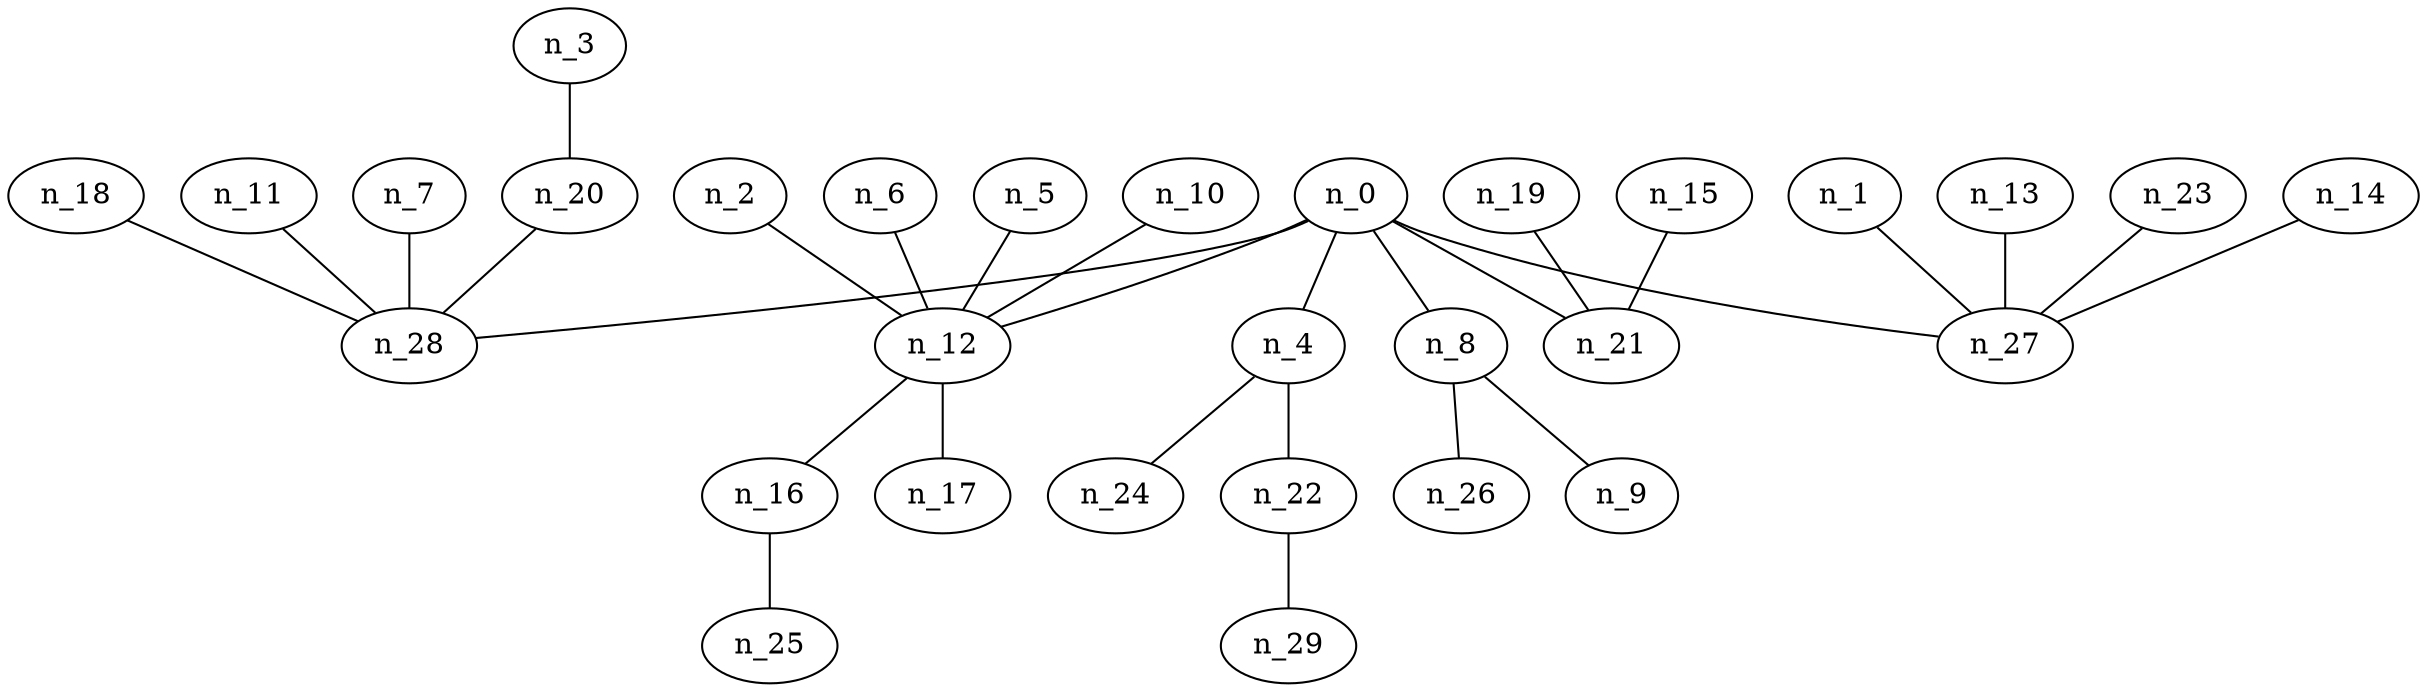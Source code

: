 graph grafoErdosRenyi_30_120_BFS  {
n_0;
n_28;
n_4;
n_12;
n_21;
n_27;
n_8;
n_20;
n_18;
n_11;
n_7;
n_24;
n_22;
n_10;
n_16;
n_2;
n_17;
n_6;
n_5;
n_15;
n_19;
n_14;
n_1;
n_13;
n_23;
n_26;
n_9;
n_3;
n_29;
n_25;
n_0 -- n_28;
n_0 -- n_4;
n_0 -- n_12;
n_0 -- n_21;
n_0 -- n_27;
n_0 -- n_8;
n_20 -- n_28;
n_18 -- n_28;
n_11 -- n_28;
n_7 -- n_28;
n_4 -- n_24;
n_4 -- n_22;
n_10 -- n_12;
n_12 -- n_16;
n_2 -- n_12;
n_12 -- n_17;
n_6 -- n_12;
n_5 -- n_12;
n_15 -- n_21;
n_19 -- n_21;
n_14 -- n_27;
n_1 -- n_27;
n_13 -- n_27;
n_23 -- n_27;
n_8 -- n_26;
n_8 -- n_9;
n_3 -- n_20;
n_22 -- n_29;
n_16 -- n_25;
}